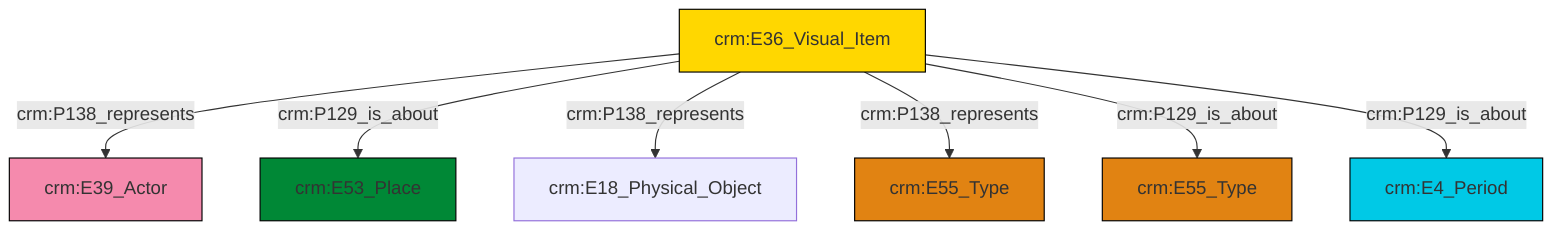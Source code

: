 graph TD
classDef Literal fill:#f2f2f2,stroke:#000000;
classDef CRM_Entity fill:#FFFFFF,stroke:#000000;
classDef Temporal_Entity fill:#00C9E6, stroke:#000000;
classDef Type fill:#E18312, stroke:#000000;
classDef Time-Span fill:#2C9C91, stroke:#000000;
classDef Appellation fill:#FFEB7F, stroke:#000000;
classDef Place fill:#008836, stroke:#000000;
classDef Persistent_Item fill:#B266B2, stroke:#000000;
classDef Conceptual_Object fill:#FFD700, stroke:#000000;
classDef Physical_Thing fill:#D2B48C, stroke:#000000;
classDef Actor fill:#f58aad, stroke:#000000;
classDef PC_Classes fill:#4ce600, stroke:#000000;
classDef Multi fill:#cccccc,stroke:#000000;

4["crm:E36_Visual_Item"]:::Conceptual_Object -->|crm:P138_represents| 5["crm:E39_Actor"]:::Actor
4["crm:E36_Visual_Item"]:::Conceptual_Object -->|crm:P129_is_about| 6["crm:E53_Place"]:::Place
4["crm:E36_Visual_Item"]:::Conceptual_Object -->|crm:P138_represents| 0["crm:E18_Physical_Object"]:::Default
4["crm:E36_Visual_Item"]:::Conceptual_Object -->|crm:P138_represents| 10["crm:E55_Type"]:::Type
4["crm:E36_Visual_Item"]:::Conceptual_Object -->|crm:P129_is_about| 2["crm:E55_Type"]:::Type
4["crm:E36_Visual_Item"]:::Conceptual_Object -->|crm:P129_is_about| 7["crm:E4_Period"]:::Temporal_Entity